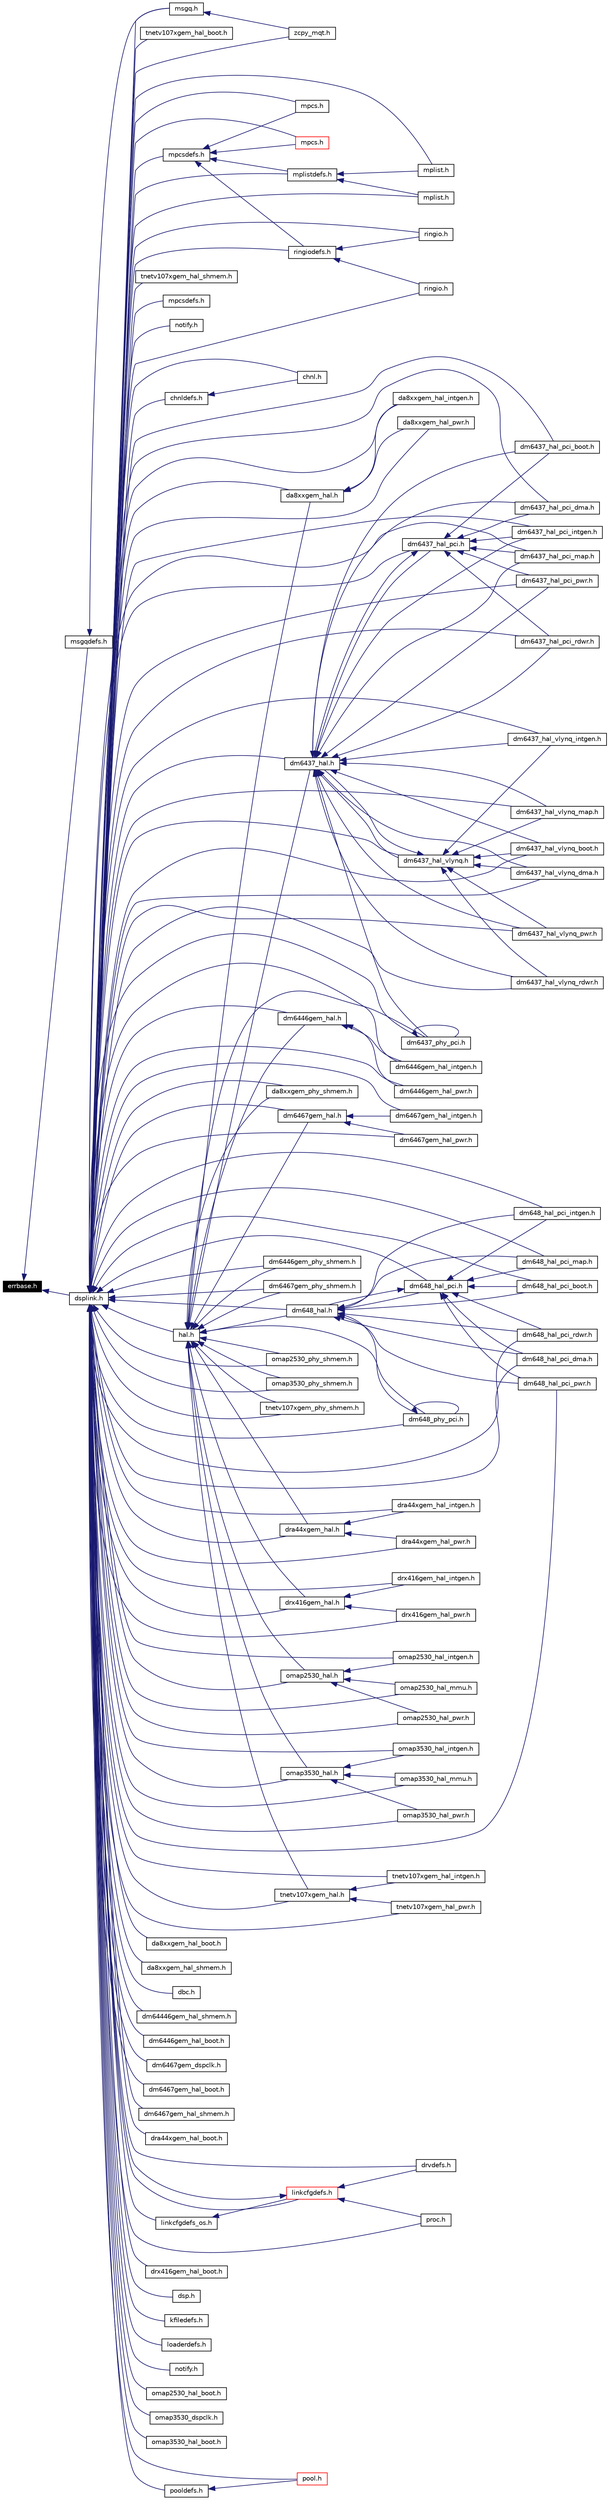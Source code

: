 digraph G
{
  edge [fontname="Helvetica",fontsize=10,labelfontname="Helvetica",labelfontsize=10];
  node [fontname="Helvetica",fontsize=10,shape=record];
  rankdir=LR;
  Node1 [label="errbase.h",height=0.2,width=0.4,color="white", fillcolor="black", style="filled" fontcolor="white"];
  Node1 -> Node2 [dir=back,color="midnightblue",fontsize=10,style="solid",fontname="Helvetica"];
  Node2 [label="dsplink.h",height=0.2,width=0.4,color="black", fillcolor="white", style="filled",URL="$gpp_2inc_2dsplink_8h.html"];
  Node2 -> Node3 [dir=back,color="midnightblue",fontsize=10,style="solid",fontname="Helvetica"];
  Node3 [label="mpcs.h",height=0.2,width=0.4,color="black", fillcolor="white", style="filled",URL="$dsp_2inc_2mpcs_8h.html"];
  Node2 -> Node4 [dir=back,color="midnightblue",fontsize=10,style="solid",fontname="Helvetica"];
  Node4 [label="mpcsdefs.h",height=0.2,width=0.4,color="black", fillcolor="white", style="filled",URL="$dsp_2inc_2mpcsdefs_8h.html"];
  Node2 -> Node5 [dir=back,color="midnightblue",fontsize=10,style="solid",fontname="Helvetica"];
  Node5 [label="mplist.h",height=0.2,width=0.4,color="black", fillcolor="white", style="filled",URL="$dsp_2inc_2mplist_8h.html"];
  Node2 -> Node6 [dir=back,color="midnightblue",fontsize=10,style="solid",fontname="Helvetica"];
  Node6 [label="notify.h",height=0.2,width=0.4,color="black", fillcolor="white", style="filled",URL="$dsp_2inc_2notify_8h.html"];
  Node2 -> Node7 [dir=back,color="midnightblue",fontsize=10,style="solid",fontname="Helvetica"];
  Node7 [label="ringio.h",height=0.2,width=0.4,color="black", fillcolor="white", style="filled",URL="$dsp_2inc_2ringio_8h.html"];
  Node2 -> Node8 [dir=back,color="midnightblue",fontsize=10,style="solid",fontname="Helvetica"];
  Node8 [label="zcpy_mqt.h",height=0.2,width=0.4,color="black", fillcolor="white", style="filled",URL="$zcpy__mqt_8h.html"];
  Node2 -> Node9 [dir=back,color="midnightblue",fontsize=10,style="solid",fontname="Helvetica"];
  Node9 [label="chnl.h",height=0.2,width=0.4,color="black", fillcolor="white", style="filled",URL="$chnl_8h.html"];
  Node2 -> Node10 [dir=back,color="midnightblue",fontsize=10,style="solid",fontname="Helvetica"];
  Node10 [label="chnldefs.h",height=0.2,width=0.4,color="black", fillcolor="white", style="filled",URL="$chnldefs_8h.html"];
  Node10 -> Node9 [dir=back,color="midnightblue",fontsize=10,style="solid",fontname="Helvetica"];
  Node2 -> Node11 [dir=back,color="midnightblue",fontsize=10,style="solid",fontname="Helvetica"];
  Node11 [label="da8xxgem_hal.h",height=0.2,width=0.4,color="black", fillcolor="white", style="filled",URL="$da8xxgem__hal_8h.html"];
  Node11 -> Node12 [dir=back,color="midnightblue",fontsize=10,style="solid",fontname="Helvetica"];
  Node12 [label="da8xxgem_hal_intgen.h",height=0.2,width=0.4,color="black", fillcolor="white", style="filled",URL="$da8xxgem__hal__intgen_8h.html"];
  Node11 -> Node13 [dir=back,color="midnightblue",fontsize=10,style="solid",fontname="Helvetica"];
  Node13 [label="da8xxgem_hal_pwr.h",height=0.2,width=0.4,color="black", fillcolor="white", style="filled",URL="$da8xxgem__hal__pwr_8h.html"];
  Node2 -> Node14 [dir=back,color="midnightblue",fontsize=10,style="solid",fontname="Helvetica"];
  Node14 [label="da8xxgem_hal_boot.h",height=0.2,width=0.4,color="black", fillcolor="white", style="filled",URL="$da8xxgem__hal__boot_8h.html"];
  Node2 -> Node12 [dir=back,color="midnightblue",fontsize=10,style="solid",fontname="Helvetica"];
  Node2 -> Node13 [dir=back,color="midnightblue",fontsize=10,style="solid",fontname="Helvetica"];
  Node2 -> Node15 [dir=back,color="midnightblue",fontsize=10,style="solid",fontname="Helvetica"];
  Node15 [label="da8xxgem_hal_shmem.h",height=0.2,width=0.4,color="black", fillcolor="white", style="filled",URL="$da8xxgem__hal__shmem_8h.html"];
  Node2 -> Node16 [dir=back,color="midnightblue",fontsize=10,style="solid",fontname="Helvetica"];
  Node16 [label="da8xxgem_phy_shmem.h",height=0.2,width=0.4,color="black", fillcolor="white", style="filled",URL="$da8xxgem__phy__shmem_8h.html"];
  Node2 -> Node17 [dir=back,color="midnightblue",fontsize=10,style="solid",fontname="Helvetica"];
  Node17 [label="dbc.h",height=0.2,width=0.4,color="black", fillcolor="white", style="filled",URL="$gpp_2inc_2dbc_8h.html"];
  Node2 -> Node18 [dir=back,color="midnightblue",fontsize=10,style="solid",fontname="Helvetica"];
  Node18 [label="dm6437_hal.h",height=0.2,width=0.4,color="black", fillcolor="white", style="filled",URL="$dm6437__hal_8h.html"];
  Node18 -> Node19 [dir=back,color="midnightblue",fontsize=10,style="solid",fontname="Helvetica"];
  Node19 [label="dm6437_hal_pci.h",height=0.2,width=0.4,color="black", fillcolor="white", style="filled",URL="$dm6437__hal__pci_8h.html"];
  Node19 -> Node18 [dir=back,color="midnightblue",fontsize=10,style="solid",fontname="Helvetica"];
  Node19 -> Node20 [dir=back,color="midnightblue",fontsize=10,style="solid",fontname="Helvetica"];
  Node20 [label="dm6437_hal_pci_boot.h",height=0.2,width=0.4,color="black", fillcolor="white", style="filled",URL="$dm6437__hal__pci__boot_8h.html"];
  Node19 -> Node21 [dir=back,color="midnightblue",fontsize=10,style="solid",fontname="Helvetica"];
  Node21 [label="dm6437_hal_pci_dma.h",height=0.2,width=0.4,color="black", fillcolor="white", style="filled",URL="$dm6437__hal__pci__dma_8h.html"];
  Node19 -> Node22 [dir=back,color="midnightblue",fontsize=10,style="solid",fontname="Helvetica"];
  Node22 [label="dm6437_hal_pci_intgen.h",height=0.2,width=0.4,color="black", fillcolor="white", style="filled",URL="$dm6437__hal__pci__intgen_8h.html"];
  Node19 -> Node23 [dir=back,color="midnightblue",fontsize=10,style="solid",fontname="Helvetica"];
  Node23 [label="dm6437_hal_pci_map.h",height=0.2,width=0.4,color="black", fillcolor="white", style="filled",URL="$dm6437__hal__pci__map_8h.html"];
  Node19 -> Node24 [dir=back,color="midnightblue",fontsize=10,style="solid",fontname="Helvetica"];
  Node24 [label="dm6437_hal_pci_pwr.h",height=0.2,width=0.4,color="black", fillcolor="white", style="filled",URL="$dm6437__hal__pci__pwr_8h.html"];
  Node19 -> Node25 [dir=back,color="midnightblue",fontsize=10,style="solid",fontname="Helvetica"];
  Node25 [label="dm6437_hal_pci_rdwr.h",height=0.2,width=0.4,color="black", fillcolor="white", style="filled",URL="$dm6437__hal__pci__rdwr_8h.html"];
  Node18 -> Node20 [dir=back,color="midnightblue",fontsize=10,style="solid",fontname="Helvetica"];
  Node18 -> Node21 [dir=back,color="midnightblue",fontsize=10,style="solid",fontname="Helvetica"];
  Node18 -> Node22 [dir=back,color="midnightblue",fontsize=10,style="solid",fontname="Helvetica"];
  Node18 -> Node23 [dir=back,color="midnightblue",fontsize=10,style="solid",fontname="Helvetica"];
  Node18 -> Node24 [dir=back,color="midnightblue",fontsize=10,style="solid",fontname="Helvetica"];
  Node18 -> Node25 [dir=back,color="midnightblue",fontsize=10,style="solid",fontname="Helvetica"];
  Node18 -> Node26 [dir=back,color="midnightblue",fontsize=10,style="solid",fontname="Helvetica"];
  Node26 [label="dm6437_hal_vlynq.h",height=0.2,width=0.4,color="black", fillcolor="white", style="filled",URL="$dm6437__hal__vlynq_8h.html"];
  Node26 -> Node18 [dir=back,color="midnightblue",fontsize=10,style="solid",fontname="Helvetica"];
  Node26 -> Node27 [dir=back,color="midnightblue",fontsize=10,style="solid",fontname="Helvetica"];
  Node27 [label="dm6437_hal_vlynq_boot.h",height=0.2,width=0.4,color="black", fillcolor="white", style="filled",URL="$dm6437__hal__vlynq__boot_8h.html"];
  Node26 -> Node28 [dir=back,color="midnightblue",fontsize=10,style="solid",fontname="Helvetica"];
  Node28 [label="dm6437_hal_vlynq_dma.h",height=0.2,width=0.4,color="black", fillcolor="white", style="filled",URL="$dm6437__hal__vlynq__dma_8h.html"];
  Node26 -> Node29 [dir=back,color="midnightblue",fontsize=10,style="solid",fontname="Helvetica"];
  Node29 [label="dm6437_hal_vlynq_intgen.h",height=0.2,width=0.4,color="black", fillcolor="white", style="filled",URL="$dm6437__hal__vlynq__intgen_8h.html"];
  Node26 -> Node30 [dir=back,color="midnightblue",fontsize=10,style="solid",fontname="Helvetica"];
  Node30 [label="dm6437_hal_vlynq_map.h",height=0.2,width=0.4,color="black", fillcolor="white", style="filled",URL="$dm6437__hal__vlynq__map_8h.html"];
  Node26 -> Node31 [dir=back,color="midnightblue",fontsize=10,style="solid",fontname="Helvetica"];
  Node31 [label="dm6437_hal_vlynq_pwr.h",height=0.2,width=0.4,color="black", fillcolor="white", style="filled",URL="$dm6437__hal__vlynq__pwr_8h.html"];
  Node26 -> Node32 [dir=back,color="midnightblue",fontsize=10,style="solid",fontname="Helvetica"];
  Node32 [label="dm6437_hal_vlynq_rdwr.h",height=0.2,width=0.4,color="black", fillcolor="white", style="filled",URL="$dm6437__hal__vlynq__rdwr_8h.html"];
  Node18 -> Node27 [dir=back,color="midnightblue",fontsize=10,style="solid",fontname="Helvetica"];
  Node18 -> Node28 [dir=back,color="midnightblue",fontsize=10,style="solid",fontname="Helvetica"];
  Node18 -> Node29 [dir=back,color="midnightblue",fontsize=10,style="solid",fontname="Helvetica"];
  Node18 -> Node30 [dir=back,color="midnightblue",fontsize=10,style="solid",fontname="Helvetica"];
  Node18 -> Node31 [dir=back,color="midnightblue",fontsize=10,style="solid",fontname="Helvetica"];
  Node18 -> Node32 [dir=back,color="midnightblue",fontsize=10,style="solid",fontname="Helvetica"];
  Node18 -> Node33 [dir=back,color="midnightblue",fontsize=10,style="solid",fontname="Helvetica"];
  Node33 [label="dm6437_phy_pci.h",height=0.2,width=0.4,color="black", fillcolor="white", style="filled",URL="$dm6437__phy__pci_8h.html"];
  Node33 -> Node33 [dir=back,color="midnightblue",fontsize=10,style="solid",fontname="Helvetica"];
  Node2 -> Node19 [dir=back,color="midnightblue",fontsize=10,style="solid",fontname="Helvetica"];
  Node2 -> Node20 [dir=back,color="midnightblue",fontsize=10,style="solid",fontname="Helvetica"];
  Node2 -> Node21 [dir=back,color="midnightblue",fontsize=10,style="solid",fontname="Helvetica"];
  Node2 -> Node22 [dir=back,color="midnightblue",fontsize=10,style="solid",fontname="Helvetica"];
  Node2 -> Node23 [dir=back,color="midnightblue",fontsize=10,style="solid",fontname="Helvetica"];
  Node2 -> Node24 [dir=back,color="midnightblue",fontsize=10,style="solid",fontname="Helvetica"];
  Node2 -> Node25 [dir=back,color="midnightblue",fontsize=10,style="solid",fontname="Helvetica"];
  Node2 -> Node26 [dir=back,color="midnightblue",fontsize=10,style="solid",fontname="Helvetica"];
  Node2 -> Node27 [dir=back,color="midnightblue",fontsize=10,style="solid",fontname="Helvetica"];
  Node2 -> Node28 [dir=back,color="midnightblue",fontsize=10,style="solid",fontname="Helvetica"];
  Node2 -> Node29 [dir=back,color="midnightblue",fontsize=10,style="solid",fontname="Helvetica"];
  Node2 -> Node30 [dir=back,color="midnightblue",fontsize=10,style="solid",fontname="Helvetica"];
  Node2 -> Node31 [dir=back,color="midnightblue",fontsize=10,style="solid",fontname="Helvetica"];
  Node2 -> Node32 [dir=back,color="midnightblue",fontsize=10,style="solid",fontname="Helvetica"];
  Node2 -> Node33 [dir=back,color="midnightblue",fontsize=10,style="solid",fontname="Helvetica"];
  Node2 -> Node34 [dir=back,color="midnightblue",fontsize=10,style="solid",fontname="Helvetica"];
  Node34 [label="dm64446gem_hal_shmem.h",height=0.2,width=0.4,color="black", fillcolor="white", style="filled",URL="$dm64446gem__hal__shmem_8h.html"];
  Node2 -> Node35 [dir=back,color="midnightblue",fontsize=10,style="solid",fontname="Helvetica"];
  Node35 [label="dm6446gem_hal.h",height=0.2,width=0.4,color="black", fillcolor="white", style="filled",URL="$dm6446gem__hal_8h.html"];
  Node35 -> Node36 [dir=back,color="midnightblue",fontsize=10,style="solid",fontname="Helvetica"];
  Node36 [label="dm6446gem_hal_intgen.h",height=0.2,width=0.4,color="black", fillcolor="white", style="filled",URL="$dm6446gem__hal__intgen_8h.html"];
  Node35 -> Node37 [dir=back,color="midnightblue",fontsize=10,style="solid",fontname="Helvetica"];
  Node37 [label="dm6446gem_hal_pwr.h",height=0.2,width=0.4,color="black", fillcolor="white", style="filled",URL="$dm6446gem__hal__pwr_8h.html"];
  Node2 -> Node38 [dir=back,color="midnightblue",fontsize=10,style="solid",fontname="Helvetica"];
  Node38 [label="dm6446gem_hal_boot.h",height=0.2,width=0.4,color="black", fillcolor="white", style="filled",URL="$dm6446gem__hal__boot_8h.html"];
  Node2 -> Node36 [dir=back,color="midnightblue",fontsize=10,style="solid",fontname="Helvetica"];
  Node2 -> Node37 [dir=back,color="midnightblue",fontsize=10,style="solid",fontname="Helvetica"];
  Node2 -> Node39 [dir=back,color="midnightblue",fontsize=10,style="solid",fontname="Helvetica"];
  Node39 [label="dm6446gem_phy_shmem.h",height=0.2,width=0.4,color="black", fillcolor="white", style="filled",URL="$dm6446gem__phy__shmem_8h.html"];
  Node2 -> Node40 [dir=back,color="midnightblue",fontsize=10,style="solid",fontname="Helvetica"];
  Node40 [label="dm6467gem_dspclk.h",height=0.2,width=0.4,color="black", fillcolor="white", style="filled",URL="$dm6467gem__dspclk_8h.html"];
  Node2 -> Node41 [dir=back,color="midnightblue",fontsize=10,style="solid",fontname="Helvetica"];
  Node41 [label="dm6467gem_hal.h",height=0.2,width=0.4,color="black", fillcolor="white", style="filled",URL="$dm6467gem__hal_8h.html"];
  Node41 -> Node42 [dir=back,color="midnightblue",fontsize=10,style="solid",fontname="Helvetica"];
  Node42 [label="dm6467gem_hal_intgen.h",height=0.2,width=0.4,color="black", fillcolor="white", style="filled",URL="$dm6467gem__hal__intgen_8h.html"];
  Node41 -> Node43 [dir=back,color="midnightblue",fontsize=10,style="solid",fontname="Helvetica"];
  Node43 [label="dm6467gem_hal_pwr.h",height=0.2,width=0.4,color="black", fillcolor="white", style="filled",URL="$dm6467gem__hal__pwr_8h.html"];
  Node2 -> Node44 [dir=back,color="midnightblue",fontsize=10,style="solid",fontname="Helvetica"];
  Node44 [label="dm6467gem_hal_boot.h",height=0.2,width=0.4,color="black", fillcolor="white", style="filled",URL="$dm6467gem__hal__boot_8h.html"];
  Node2 -> Node42 [dir=back,color="midnightblue",fontsize=10,style="solid",fontname="Helvetica"];
  Node2 -> Node43 [dir=back,color="midnightblue",fontsize=10,style="solid",fontname="Helvetica"];
  Node2 -> Node45 [dir=back,color="midnightblue",fontsize=10,style="solid",fontname="Helvetica"];
  Node45 [label="dm6467gem_hal_shmem.h",height=0.2,width=0.4,color="black", fillcolor="white", style="filled",URL="$dm6467gem__hal__shmem_8h.html"];
  Node2 -> Node46 [dir=back,color="midnightblue",fontsize=10,style="solid",fontname="Helvetica"];
  Node46 [label="dm6467gem_phy_shmem.h",height=0.2,width=0.4,color="black", fillcolor="white", style="filled",URL="$dm6467gem__phy__shmem_8h.html"];
  Node2 -> Node47 [dir=back,color="midnightblue",fontsize=10,style="solid",fontname="Helvetica"];
  Node47 [label="dm648_hal.h",height=0.2,width=0.4,color="black", fillcolor="white", style="filled",URL="$dm648__hal_8h.html"];
  Node47 -> Node48 [dir=back,color="midnightblue",fontsize=10,style="solid",fontname="Helvetica"];
  Node48 [label="dm648_hal_pci.h",height=0.2,width=0.4,color="black", fillcolor="white", style="filled",URL="$dm648__hal__pci_8h.html"];
  Node48 -> Node47 [dir=back,color="midnightblue",fontsize=10,style="solid",fontname="Helvetica"];
  Node48 -> Node49 [dir=back,color="midnightblue",fontsize=10,style="solid",fontname="Helvetica"];
  Node49 [label="dm648_hal_pci_boot.h",height=0.2,width=0.4,color="black", fillcolor="white", style="filled",URL="$dm648__hal__pci__boot_8h.html"];
  Node48 -> Node50 [dir=back,color="midnightblue",fontsize=10,style="solid",fontname="Helvetica"];
  Node50 [label="dm648_hal_pci_dma.h",height=0.2,width=0.4,color="black", fillcolor="white", style="filled",URL="$dm648__hal__pci__dma_8h.html"];
  Node48 -> Node51 [dir=back,color="midnightblue",fontsize=10,style="solid",fontname="Helvetica"];
  Node51 [label="dm648_hal_pci_intgen.h",height=0.2,width=0.4,color="black", fillcolor="white", style="filled",URL="$dm648__hal__pci__intgen_8h.html"];
  Node48 -> Node52 [dir=back,color="midnightblue",fontsize=10,style="solid",fontname="Helvetica"];
  Node52 [label="dm648_hal_pci_map.h",height=0.2,width=0.4,color="black", fillcolor="white", style="filled",URL="$dm648__hal__pci__map_8h.html"];
  Node48 -> Node53 [dir=back,color="midnightblue",fontsize=10,style="solid",fontname="Helvetica"];
  Node53 [label="dm648_hal_pci_pwr.h",height=0.2,width=0.4,color="black", fillcolor="white", style="filled",URL="$dm648__hal__pci__pwr_8h.html"];
  Node48 -> Node54 [dir=back,color="midnightblue",fontsize=10,style="solid",fontname="Helvetica"];
  Node54 [label="dm648_hal_pci_rdwr.h",height=0.2,width=0.4,color="black", fillcolor="white", style="filled",URL="$dm648__hal__pci__rdwr_8h.html"];
  Node47 -> Node49 [dir=back,color="midnightblue",fontsize=10,style="solid",fontname="Helvetica"];
  Node47 -> Node50 [dir=back,color="midnightblue",fontsize=10,style="solid",fontname="Helvetica"];
  Node47 -> Node51 [dir=back,color="midnightblue",fontsize=10,style="solid",fontname="Helvetica"];
  Node47 -> Node52 [dir=back,color="midnightblue",fontsize=10,style="solid",fontname="Helvetica"];
  Node47 -> Node53 [dir=back,color="midnightblue",fontsize=10,style="solid",fontname="Helvetica"];
  Node47 -> Node54 [dir=back,color="midnightblue",fontsize=10,style="solid",fontname="Helvetica"];
  Node47 -> Node55 [dir=back,color="midnightblue",fontsize=10,style="solid",fontname="Helvetica"];
  Node55 [label="dm648_phy_pci.h",height=0.2,width=0.4,color="black", fillcolor="white", style="filled",URL="$dm648__phy__pci_8h.html"];
  Node55 -> Node55 [dir=back,color="midnightblue",fontsize=10,style="solid",fontname="Helvetica"];
  Node2 -> Node48 [dir=back,color="midnightblue",fontsize=10,style="solid",fontname="Helvetica"];
  Node2 -> Node49 [dir=back,color="midnightblue",fontsize=10,style="solid",fontname="Helvetica"];
  Node2 -> Node50 [dir=back,color="midnightblue",fontsize=10,style="solid",fontname="Helvetica"];
  Node2 -> Node51 [dir=back,color="midnightblue",fontsize=10,style="solid",fontname="Helvetica"];
  Node2 -> Node52 [dir=back,color="midnightblue",fontsize=10,style="solid",fontname="Helvetica"];
  Node2 -> Node53 [dir=back,color="midnightblue",fontsize=10,style="solid",fontname="Helvetica"];
  Node2 -> Node54 [dir=back,color="midnightblue",fontsize=10,style="solid",fontname="Helvetica"];
  Node2 -> Node55 [dir=back,color="midnightblue",fontsize=10,style="solid",fontname="Helvetica"];
  Node2 -> Node56 [dir=back,color="midnightblue",fontsize=10,style="solid",fontname="Helvetica"];
  Node56 [label="dra44xgem_hal.h",height=0.2,width=0.4,color="black", fillcolor="white", style="filled",URL="$dra44xgem__hal_8h.html"];
  Node56 -> Node57 [dir=back,color="midnightblue",fontsize=10,style="solid",fontname="Helvetica"];
  Node57 [label="dra44xgem_hal_intgen.h",height=0.2,width=0.4,color="black", fillcolor="white", style="filled",URL="$dra44xgem__hal__intgen_8h.html"];
  Node56 -> Node58 [dir=back,color="midnightblue",fontsize=10,style="solid",fontname="Helvetica"];
  Node58 [label="dra44xgem_hal_pwr.h",height=0.2,width=0.4,color="black", fillcolor="white", style="filled",URL="$dra44xgem__hal__pwr_8h.html"];
  Node2 -> Node59 [dir=back,color="midnightblue",fontsize=10,style="solid",fontname="Helvetica"];
  Node59 [label="dra44xgem_hal_boot.h",height=0.2,width=0.4,color="black", fillcolor="white", style="filled",URL="$dra44xgem__hal__boot_8h.html"];
  Node2 -> Node57 [dir=back,color="midnightblue",fontsize=10,style="solid",fontname="Helvetica"];
  Node2 -> Node58 [dir=back,color="midnightblue",fontsize=10,style="solid",fontname="Helvetica"];
  Node2 -> Node60 [dir=back,color="midnightblue",fontsize=10,style="solid",fontname="Helvetica"];
  Node60 [label="drvdefs.h",height=0.2,width=0.4,color="black", fillcolor="white", style="filled",URL="$drvdefs_8h.html"];
  Node2 -> Node61 [dir=back,color="midnightblue",fontsize=10,style="solid",fontname="Helvetica"];
  Node61 [label="drx416gem_hal.h",height=0.2,width=0.4,color="black", fillcolor="white", style="filled",URL="$drx416gem__hal_8h.html"];
  Node61 -> Node62 [dir=back,color="midnightblue",fontsize=10,style="solid",fontname="Helvetica"];
  Node62 [label="drx416gem_hal_intgen.h",height=0.2,width=0.4,color="black", fillcolor="white", style="filled",URL="$drx416gem__hal__intgen_8h.html"];
  Node61 -> Node63 [dir=back,color="midnightblue",fontsize=10,style="solid",fontname="Helvetica"];
  Node63 [label="drx416gem_hal_pwr.h",height=0.2,width=0.4,color="black", fillcolor="white", style="filled",URL="$drx416gem__hal__pwr_8h.html"];
  Node2 -> Node64 [dir=back,color="midnightblue",fontsize=10,style="solid",fontname="Helvetica"];
  Node64 [label="drx416gem_hal_boot.h",height=0.2,width=0.4,color="black", fillcolor="white", style="filled",URL="$drx416gem__hal__boot_8h.html"];
  Node2 -> Node62 [dir=back,color="midnightblue",fontsize=10,style="solid",fontname="Helvetica"];
  Node2 -> Node63 [dir=back,color="midnightblue",fontsize=10,style="solid",fontname="Helvetica"];
  Node2 -> Node65 [dir=back,color="midnightblue",fontsize=10,style="solid",fontname="Helvetica"];
  Node65 [label="dsp.h",height=0.2,width=0.4,color="black", fillcolor="white", style="filled",URL="$dsp_8h.html"];
  Node2 -> Node66 [dir=back,color="midnightblue",fontsize=10,style="solid",fontname="Helvetica"];
  Node66 [label="hal.h",height=0.2,width=0.4,color="black", fillcolor="white", style="filled",URL="$hal_8h.html"];
  Node66 -> Node11 [dir=back,color="midnightblue",fontsize=10,style="solid",fontname="Helvetica"];
  Node66 -> Node16 [dir=back,color="midnightblue",fontsize=10,style="solid",fontname="Helvetica"];
  Node66 -> Node18 [dir=back,color="midnightblue",fontsize=10,style="solid",fontname="Helvetica"];
  Node66 -> Node33 [dir=back,color="midnightblue",fontsize=10,style="solid",fontname="Helvetica"];
  Node66 -> Node35 [dir=back,color="midnightblue",fontsize=10,style="solid",fontname="Helvetica"];
  Node66 -> Node39 [dir=back,color="midnightblue",fontsize=10,style="solid",fontname="Helvetica"];
  Node66 -> Node41 [dir=back,color="midnightblue",fontsize=10,style="solid",fontname="Helvetica"];
  Node66 -> Node46 [dir=back,color="midnightblue",fontsize=10,style="solid",fontname="Helvetica"];
  Node66 -> Node47 [dir=back,color="midnightblue",fontsize=10,style="solid",fontname="Helvetica"];
  Node66 -> Node55 [dir=back,color="midnightblue",fontsize=10,style="solid",fontname="Helvetica"];
  Node66 -> Node56 [dir=back,color="midnightblue",fontsize=10,style="solid",fontname="Helvetica"];
  Node66 -> Node61 [dir=back,color="midnightblue",fontsize=10,style="solid",fontname="Helvetica"];
  Node66 -> Node67 [dir=back,color="midnightblue",fontsize=10,style="solid",fontname="Helvetica"];
  Node67 [label="omap2530_hal.h",height=0.2,width=0.4,color="black", fillcolor="white", style="filled",URL="$omap2530__hal_8h.html"];
  Node67 -> Node68 [dir=back,color="midnightblue",fontsize=10,style="solid",fontname="Helvetica"];
  Node68 [label="omap2530_hal_intgen.h",height=0.2,width=0.4,color="black", fillcolor="white", style="filled",URL="$omap2530__hal__intgen_8h.html"];
  Node67 -> Node69 [dir=back,color="midnightblue",fontsize=10,style="solid",fontname="Helvetica"];
  Node69 [label="omap2530_hal_mmu.h",height=0.2,width=0.4,color="black", fillcolor="white", style="filled",URL="$omap2530__hal__mmu_8h.html"];
  Node67 -> Node70 [dir=back,color="midnightblue",fontsize=10,style="solid",fontname="Helvetica"];
  Node70 [label="omap2530_hal_pwr.h",height=0.2,width=0.4,color="black", fillcolor="white", style="filled",URL="$omap2530__hal__pwr_8h.html"];
  Node66 -> Node71 [dir=back,color="midnightblue",fontsize=10,style="solid",fontname="Helvetica"];
  Node71 [label="omap2530_phy_shmem.h",height=0.2,width=0.4,color="black", fillcolor="white", style="filled",URL="$omap2530__phy__shmem_8h.html"];
  Node66 -> Node72 [dir=back,color="midnightblue",fontsize=10,style="solid",fontname="Helvetica"];
  Node72 [label="omap3530_hal.h",height=0.2,width=0.4,color="black", fillcolor="white", style="filled",URL="$omap3530__hal_8h.html"];
  Node72 -> Node73 [dir=back,color="midnightblue",fontsize=10,style="solid",fontname="Helvetica"];
  Node73 [label="omap3530_hal_intgen.h",height=0.2,width=0.4,color="black", fillcolor="white", style="filled",URL="$omap3530__hal__intgen_8h.html"];
  Node72 -> Node74 [dir=back,color="midnightblue",fontsize=10,style="solid",fontname="Helvetica"];
  Node74 [label="omap3530_hal_mmu.h",height=0.2,width=0.4,color="black", fillcolor="white", style="filled",URL="$omap3530__hal__mmu_8h.html"];
  Node72 -> Node75 [dir=back,color="midnightblue",fontsize=10,style="solid",fontname="Helvetica"];
  Node75 [label="omap3530_hal_pwr.h",height=0.2,width=0.4,color="black", fillcolor="white", style="filled",URL="$omap3530__hal__pwr_8h.html"];
  Node66 -> Node76 [dir=back,color="midnightblue",fontsize=10,style="solid",fontname="Helvetica"];
  Node76 [label="omap3530_phy_shmem.h",height=0.2,width=0.4,color="black", fillcolor="white", style="filled",URL="$omap3530__phy__shmem_8h.html"];
  Node66 -> Node77 [dir=back,color="midnightblue",fontsize=10,style="solid",fontname="Helvetica"];
  Node77 [label="tnetv107xgem_hal.h",height=0.2,width=0.4,color="black", fillcolor="white", style="filled",URL="$tnetv107xgem__hal_8h.html"];
  Node77 -> Node78 [dir=back,color="midnightblue",fontsize=10,style="solid",fontname="Helvetica"];
  Node78 [label="tnetv107xgem_hal_intgen.h",height=0.2,width=0.4,color="black", fillcolor="white", style="filled",URL="$tnetv107xgem__hal__intgen_8h.html"];
  Node77 -> Node79 [dir=back,color="midnightblue",fontsize=10,style="solid",fontname="Helvetica"];
  Node79 [label="tnetv107xgem_hal_pwr.h",height=0.2,width=0.4,color="black", fillcolor="white", style="filled",URL="$tnetv107xgem__hal__pwr_8h.html"];
  Node66 -> Node80 [dir=back,color="midnightblue",fontsize=10,style="solid",fontname="Helvetica"];
  Node80 [label="tnetv107xgem_phy_shmem.h",height=0.2,width=0.4,color="black", fillcolor="white", style="filled",URL="$tnetv107xgem__phy__shmem_8h.html"];
  Node2 -> Node81 [dir=back,color="midnightblue",fontsize=10,style="solid",fontname="Helvetica"];
  Node81 [label="kfiledefs.h",height=0.2,width=0.4,color="black", fillcolor="white", style="filled",URL="$kfiledefs_8h.html"];
  Node2 -> Node82 [dir=back,color="midnightblue",fontsize=10,style="solid",fontname="Helvetica"];
  Node82 [label="linkcfgdefs.h",height=0.2,width=0.4,color="red", fillcolor="white", style="filled",URL="$linkcfgdefs_8h.html"];
  Node82 -> Node60 [dir=back,color="midnightblue",fontsize=10,style="solid",fontname="Helvetica"];
  Node82 -> Node2 [dir=back,color="midnightblue",fontsize=10,style="solid",fontname="Helvetica"];
  Node82 -> Node83 [dir=back,color="midnightblue",fontsize=10,style="solid",fontname="Helvetica"];
  Node83 [label="proc.h",height=0.2,width=0.4,color="black", fillcolor="white", style="filled",URL="$proc_8h.html"];
  Node2 -> Node84 [dir=back,color="midnightblue",fontsize=10,style="solid",fontname="Helvetica"];
  Node84 [label="linkcfgdefs_os.h",height=0.2,width=0.4,color="black", fillcolor="white", style="filled",URL="$linkcfgdefs__os_8h.html"];
  Node84 -> Node82 [dir=back,color="midnightblue",fontsize=10,style="solid",fontname="Helvetica"];
  Node2 -> Node85 [dir=back,color="midnightblue",fontsize=10,style="solid",fontname="Helvetica"];
  Node85 [label="loaderdefs.h",height=0.2,width=0.4,color="black", fillcolor="white", style="filled",URL="$loaderdefs_8h.html"];
  Node2 -> Node86 [dir=back,color="midnightblue",fontsize=10,style="solid",fontname="Helvetica"];
  Node86 [label="mpcs.h",height=0.2,width=0.4,color="red", fillcolor="white", style="filled",URL="$gpp_2inc_2mpcs_8h.html"];
  Node2 -> Node87 [dir=back,color="midnightblue",fontsize=10,style="solid",fontname="Helvetica"];
  Node87 [label="mpcsdefs.h",height=0.2,width=0.4,color="black", fillcolor="white", style="filled",URL="$gpp_2inc_2mpcsdefs_8h.html"];
  Node87 -> Node3 [dir=back,color="midnightblue",fontsize=10,style="solid",fontname="Helvetica"];
  Node87 -> Node86 [dir=back,color="midnightblue",fontsize=10,style="solid",fontname="Helvetica"];
  Node87 -> Node88 [dir=back,color="midnightblue",fontsize=10,style="solid",fontname="Helvetica"];
  Node88 [label="mplistdefs.h",height=0.2,width=0.4,color="black", fillcolor="white", style="filled",URL="$gpp_2inc_2mplistdefs_8h.html"];
  Node88 -> Node5 [dir=back,color="midnightblue",fontsize=10,style="solid",fontname="Helvetica"];
  Node88 -> Node89 [dir=back,color="midnightblue",fontsize=10,style="solid",fontname="Helvetica"];
  Node89 [label="mplist.h",height=0.2,width=0.4,color="black", fillcolor="white", style="filled",URL="$gpp_2inc_2mplist_8h.html"];
  Node87 -> Node90 [dir=back,color="midnightblue",fontsize=10,style="solid",fontname="Helvetica"];
  Node90 [label="ringiodefs.h",height=0.2,width=0.4,color="black", fillcolor="white", style="filled",URL="$gpp_2inc_2ringiodefs_8h.html"];
  Node90 -> Node7 [dir=back,color="midnightblue",fontsize=10,style="solid",fontname="Helvetica"];
  Node90 -> Node91 [dir=back,color="midnightblue",fontsize=10,style="solid",fontname="Helvetica"];
  Node91 [label="ringio.h",height=0.2,width=0.4,color="black", fillcolor="white", style="filled",URL="$gpp_2inc_2ringio_8h.html"];
  Node2 -> Node89 [dir=back,color="midnightblue",fontsize=10,style="solid",fontname="Helvetica"];
  Node2 -> Node88 [dir=back,color="midnightblue",fontsize=10,style="solid",fontname="Helvetica"];
  Node2 -> Node92 [dir=back,color="midnightblue",fontsize=10,style="solid",fontname="Helvetica"];
  Node92 [label="msgq.h",height=0.2,width=0.4,color="black", fillcolor="white", style="filled",URL="$msgq_8h.html"];
  Node92 -> Node8 [dir=back,color="midnightblue",fontsize=10,style="solid",fontname="Helvetica"];
  Node2 -> Node93 [dir=back,color="midnightblue",fontsize=10,style="solid",fontname="Helvetica"];
  Node93 [label="notify.h",height=0.2,width=0.4,color="black", fillcolor="white", style="filled",URL="$gpp_2inc_2notify_8h.html"];
  Node2 -> Node67 [dir=back,color="midnightblue",fontsize=10,style="solid",fontname="Helvetica"];
  Node2 -> Node94 [dir=back,color="midnightblue",fontsize=10,style="solid",fontname="Helvetica"];
  Node94 [label="omap2530_hal_boot.h",height=0.2,width=0.4,color="black", fillcolor="white", style="filled",URL="$omap2530__hal__boot_8h.html"];
  Node2 -> Node68 [dir=back,color="midnightblue",fontsize=10,style="solid",fontname="Helvetica"];
  Node2 -> Node69 [dir=back,color="midnightblue",fontsize=10,style="solid",fontname="Helvetica"];
  Node2 -> Node70 [dir=back,color="midnightblue",fontsize=10,style="solid",fontname="Helvetica"];
  Node2 -> Node71 [dir=back,color="midnightblue",fontsize=10,style="solid",fontname="Helvetica"];
  Node2 -> Node95 [dir=back,color="midnightblue",fontsize=10,style="solid",fontname="Helvetica"];
  Node95 [label="omap3530_dspclk.h",height=0.2,width=0.4,color="black", fillcolor="white", style="filled",URL="$omap3530__dspclk_8h.html"];
  Node2 -> Node72 [dir=back,color="midnightblue",fontsize=10,style="solid",fontname="Helvetica"];
  Node2 -> Node96 [dir=back,color="midnightblue",fontsize=10,style="solid",fontname="Helvetica"];
  Node96 [label="omap3530_hal_boot.h",height=0.2,width=0.4,color="black", fillcolor="white", style="filled",URL="$omap3530__hal__boot_8h.html"];
  Node2 -> Node73 [dir=back,color="midnightblue",fontsize=10,style="solid",fontname="Helvetica"];
  Node2 -> Node74 [dir=back,color="midnightblue",fontsize=10,style="solid",fontname="Helvetica"];
  Node2 -> Node75 [dir=back,color="midnightblue",fontsize=10,style="solid",fontname="Helvetica"];
  Node2 -> Node76 [dir=back,color="midnightblue",fontsize=10,style="solid",fontname="Helvetica"];
  Node2 -> Node97 [dir=back,color="midnightblue",fontsize=10,style="solid",fontname="Helvetica"];
  Node97 [label="pool.h",height=0.2,width=0.4,color="red", fillcolor="white", style="filled",URL="$pool_8h.html"];
  Node2 -> Node98 [dir=back,color="midnightblue",fontsize=10,style="solid",fontname="Helvetica"];
  Node98 [label="pooldefs.h",height=0.2,width=0.4,color="black", fillcolor="white", style="filled",URL="$pooldefs_8h.html"];
  Node98 -> Node97 [dir=back,color="midnightblue",fontsize=10,style="solid",fontname="Helvetica"];
  Node2 -> Node83 [dir=back,color="midnightblue",fontsize=10,style="solid",fontname="Helvetica"];
  Node2 -> Node91 [dir=back,color="midnightblue",fontsize=10,style="solid",fontname="Helvetica"];
  Node2 -> Node90 [dir=back,color="midnightblue",fontsize=10,style="solid",fontname="Helvetica"];
  Node2 -> Node77 [dir=back,color="midnightblue",fontsize=10,style="solid",fontname="Helvetica"];
  Node2 -> Node99 [dir=back,color="midnightblue",fontsize=10,style="solid",fontname="Helvetica"];
  Node99 [label="tnetv107xgem_hal_boot.h",height=0.2,width=0.4,color="black", fillcolor="white", style="filled",URL="$tnetv107xgem__hal__boot_8h.html"];
  Node2 -> Node78 [dir=back,color="midnightblue",fontsize=10,style="solid",fontname="Helvetica"];
  Node2 -> Node79 [dir=back,color="midnightblue",fontsize=10,style="solid",fontname="Helvetica"];
  Node2 -> Node100 [dir=back,color="midnightblue",fontsize=10,style="solid",fontname="Helvetica"];
  Node100 [label="tnetv107xgem_hal_shmem.h",height=0.2,width=0.4,color="black", fillcolor="white", style="filled",URL="$tnetv107xgem__hal__shmem_8h.html"];
  Node2 -> Node80 [dir=back,color="midnightblue",fontsize=10,style="solid",fontname="Helvetica"];
  Node1 -> Node101 [dir=back,color="midnightblue",fontsize=10,style="solid",fontname="Helvetica"];
  Node101 [label="msgqdefs.h",height=0.2,width=0.4,color="black", fillcolor="white", style="filled",URL="$msgqdefs_8h.html"];
  Node101 -> Node92 [dir=back,color="midnightblue",fontsize=10,style="solid",fontname="Helvetica"];
}
